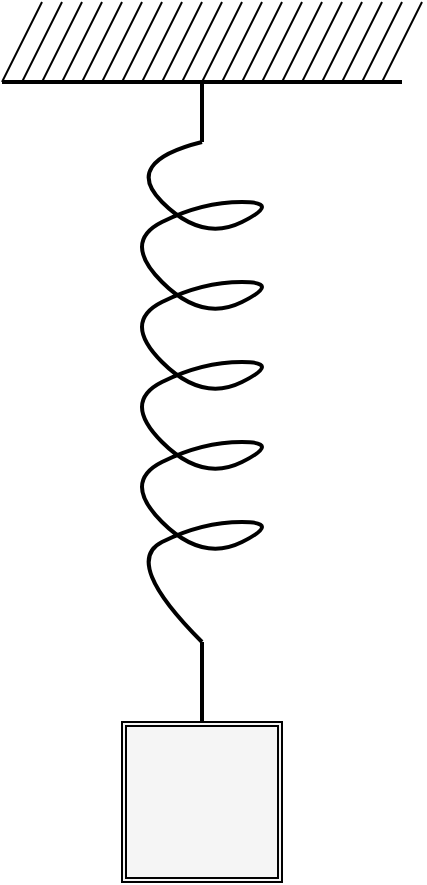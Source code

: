 <mxfile version="15.7.3" type="device"><diagram id="TuI75dplYqJVOCwYHk16" name="Seite-1"><mxGraphModel dx="786" dy="534" grid="1" gridSize="10" guides="1" tooltips="1" connect="1" arrows="1" fold="1" page="1" pageScale="1" pageWidth="827" pageHeight="1169" math="0" shadow="0"><root><mxCell id="0"/><mxCell id="1" parent="0"/><mxCell id="ltAyfxrHnYwkshvJ-idB-1" value="" style="endArrow=none;html=1;rounded=0;strokeWidth=2;" edge="1" parent="1"><mxGeometry width="50" height="50" relative="1" as="geometry"><mxPoint x="320" y="160" as="sourcePoint"/><mxPoint x="520" y="160" as="targetPoint"/></mxGeometry></mxCell><mxCell id="ltAyfxrHnYwkshvJ-idB-2" value="" style="endArrow=none;html=1;rounded=0;strokeWidth=1;" edge="1" parent="1"><mxGeometry width="50" height="50" relative="1" as="geometry"><mxPoint x="320" y="160" as="sourcePoint"/><mxPoint x="340" y="120" as="targetPoint"/></mxGeometry></mxCell><mxCell id="ltAyfxrHnYwkshvJ-idB-3" value="" style="endArrow=none;html=1;rounded=0;strokeWidth=1;" edge="1" parent="1"><mxGeometry width="50" height="50" relative="1" as="geometry"><mxPoint x="330" y="160" as="sourcePoint"/><mxPoint x="350" y="120" as="targetPoint"/></mxGeometry></mxCell><mxCell id="ltAyfxrHnYwkshvJ-idB-4" value="" style="endArrow=none;html=1;rounded=0;strokeWidth=1;" edge="1" parent="1"><mxGeometry width="50" height="50" relative="1" as="geometry"><mxPoint x="340" y="160" as="sourcePoint"/><mxPoint x="360" y="120" as="targetPoint"/></mxGeometry></mxCell><mxCell id="ltAyfxrHnYwkshvJ-idB-5" value="" style="endArrow=none;html=1;rounded=0;strokeWidth=1;" edge="1" parent="1"><mxGeometry width="50" height="50" relative="1" as="geometry"><mxPoint x="350" y="160" as="sourcePoint"/><mxPoint x="370" y="120" as="targetPoint"/></mxGeometry></mxCell><mxCell id="ltAyfxrHnYwkshvJ-idB-6" value="" style="endArrow=none;html=1;rounded=0;strokeWidth=1;" edge="1" parent="1"><mxGeometry width="50" height="50" relative="1" as="geometry"><mxPoint x="360" y="160" as="sourcePoint"/><mxPoint x="380" y="120" as="targetPoint"/></mxGeometry></mxCell><mxCell id="ltAyfxrHnYwkshvJ-idB-7" value="" style="endArrow=none;html=1;rounded=0;strokeWidth=1;" edge="1" parent="1"><mxGeometry width="50" height="50" relative="1" as="geometry"><mxPoint x="370" y="160" as="sourcePoint"/><mxPoint x="390" y="120" as="targetPoint"/></mxGeometry></mxCell><mxCell id="ltAyfxrHnYwkshvJ-idB-8" value="" style="endArrow=none;html=1;rounded=0;strokeWidth=1;" edge="1" parent="1"><mxGeometry width="50" height="50" relative="1" as="geometry"><mxPoint x="380" y="160" as="sourcePoint"/><mxPoint x="400" y="120" as="targetPoint"/></mxGeometry></mxCell><mxCell id="ltAyfxrHnYwkshvJ-idB-9" value="" style="endArrow=none;html=1;rounded=0;strokeWidth=1;" edge="1" parent="1"><mxGeometry width="50" height="50" relative="1" as="geometry"><mxPoint x="390" y="160" as="sourcePoint"/><mxPoint x="410" y="120" as="targetPoint"/></mxGeometry></mxCell><mxCell id="ltAyfxrHnYwkshvJ-idB-10" value="" style="endArrow=none;html=1;rounded=0;strokeWidth=1;" edge="1" parent="1"><mxGeometry width="50" height="50" relative="1" as="geometry"><mxPoint x="400" y="160" as="sourcePoint"/><mxPoint x="420" y="120" as="targetPoint"/></mxGeometry></mxCell><mxCell id="ltAyfxrHnYwkshvJ-idB-11" value="" style="endArrow=none;html=1;rounded=0;strokeWidth=1;" edge="1" parent="1"><mxGeometry width="50" height="50" relative="1" as="geometry"><mxPoint x="410" y="160" as="sourcePoint"/><mxPoint x="430" y="120" as="targetPoint"/></mxGeometry></mxCell><mxCell id="ltAyfxrHnYwkshvJ-idB-12" value="" style="endArrow=none;html=1;rounded=0;strokeWidth=1;" edge="1" parent="1"><mxGeometry width="50" height="50" relative="1" as="geometry"><mxPoint x="420" y="160" as="sourcePoint"/><mxPoint x="440" y="120" as="targetPoint"/></mxGeometry></mxCell><mxCell id="ltAyfxrHnYwkshvJ-idB-13" value="" style="endArrow=none;html=1;rounded=0;strokeWidth=1;" edge="1" parent="1"><mxGeometry width="50" height="50" relative="1" as="geometry"><mxPoint x="430" y="160" as="sourcePoint"/><mxPoint x="450" y="120" as="targetPoint"/></mxGeometry></mxCell><mxCell id="ltAyfxrHnYwkshvJ-idB-14" value="" style="endArrow=none;html=1;rounded=0;strokeWidth=1;" edge="1" parent="1"><mxGeometry width="50" height="50" relative="1" as="geometry"><mxPoint x="440" y="160" as="sourcePoint"/><mxPoint x="460" y="120" as="targetPoint"/></mxGeometry></mxCell><mxCell id="ltAyfxrHnYwkshvJ-idB-15" value="" style="endArrow=none;html=1;rounded=0;strokeWidth=1;" edge="1" parent="1"><mxGeometry width="50" height="50" relative="1" as="geometry"><mxPoint x="450" y="160" as="sourcePoint"/><mxPoint x="470" y="120" as="targetPoint"/></mxGeometry></mxCell><mxCell id="ltAyfxrHnYwkshvJ-idB-16" value="" style="endArrow=none;html=1;rounded=0;strokeWidth=1;" edge="1" parent="1"><mxGeometry width="50" height="50" relative="1" as="geometry"><mxPoint x="460" y="160" as="sourcePoint"/><mxPoint x="480" y="120" as="targetPoint"/></mxGeometry></mxCell><mxCell id="ltAyfxrHnYwkshvJ-idB-17" value="" style="endArrow=none;html=1;rounded=0;strokeWidth=1;" edge="1" parent="1"><mxGeometry width="50" height="50" relative="1" as="geometry"><mxPoint x="470" y="160" as="sourcePoint"/><mxPoint x="490" y="120" as="targetPoint"/><Array as="points"><mxPoint x="490" y="120"/></Array></mxGeometry></mxCell><mxCell id="ltAyfxrHnYwkshvJ-idB-18" value="" style="endArrow=none;html=1;rounded=0;strokeWidth=1;" edge="1" parent="1"><mxGeometry width="50" height="50" relative="1" as="geometry"><mxPoint x="480" y="160" as="sourcePoint"/><mxPoint x="500" y="120" as="targetPoint"/></mxGeometry></mxCell><mxCell id="ltAyfxrHnYwkshvJ-idB-19" value="" style="endArrow=none;html=1;rounded=0;strokeWidth=1;" edge="1" parent="1"><mxGeometry width="50" height="50" relative="1" as="geometry"><mxPoint x="490" y="160" as="sourcePoint"/><mxPoint x="510" y="120" as="targetPoint"/><Array as="points"><mxPoint x="510" y="120"/></Array></mxGeometry></mxCell><mxCell id="ltAyfxrHnYwkshvJ-idB-20" value="" style="endArrow=none;html=1;rounded=0;strokeWidth=1;" edge="1" parent="1"><mxGeometry width="50" height="50" relative="1" as="geometry"><mxPoint x="500" y="160" as="sourcePoint"/><mxPoint x="520" y="120" as="targetPoint"/></mxGeometry></mxCell><mxCell id="ltAyfxrHnYwkshvJ-idB-21" value="" style="endArrow=none;html=1;rounded=0;strokeWidth=1;" edge="1" parent="1"><mxGeometry width="50" height="50" relative="1" as="geometry"><mxPoint x="510" y="160" as="sourcePoint"/><mxPoint x="530" y="120" as="targetPoint"/><Array as="points"><mxPoint x="530" y="120"/></Array></mxGeometry></mxCell><mxCell id="ltAyfxrHnYwkshvJ-idB-22" value="" style="endArrow=none;html=1;strokeWidth=2;curved=1;" edge="1" parent="1"><mxGeometry width="50" height="50" relative="1" as="geometry"><mxPoint x="420" y="440" as="sourcePoint"/><mxPoint x="420" y="190" as="targetPoint"/><Array as="points"><mxPoint x="380" y="400"/><mxPoint x="420" y="380"/><mxPoint x="460" y="380"/><mxPoint x="420" y="400"/><mxPoint x="380" y="360"/><mxPoint x="420" y="340"/><mxPoint x="460" y="340"/><mxPoint x="420" y="360"/><mxPoint x="380" y="320"/><mxPoint x="420" y="300"/><mxPoint x="460" y="300"/><mxPoint x="420" y="320"/><mxPoint x="380" y="280"/><mxPoint x="420" y="260"/><mxPoint x="460" y="260"/><mxPoint x="420" y="280"/><mxPoint x="380" y="240"/><mxPoint x="420" y="220"/><mxPoint x="460" y="220"/><mxPoint x="420" y="240"/><mxPoint x="380" y="200"/></Array></mxGeometry></mxCell><mxCell id="ltAyfxrHnYwkshvJ-idB-23" value="" style="endArrow=none;html=1;strokeWidth=2;curved=1;" edge="1" parent="1"><mxGeometry width="50" height="50" relative="1" as="geometry"><mxPoint x="420" y="190" as="sourcePoint"/><mxPoint x="420" y="160" as="targetPoint"/></mxGeometry></mxCell><mxCell id="ltAyfxrHnYwkshvJ-idB-24" value="" style="endArrow=none;html=1;strokeWidth=2;curved=1;" edge="1" parent="1" target="ltAyfxrHnYwkshvJ-idB-25"><mxGeometry width="50" height="50" relative="1" as="geometry"><mxPoint x="420" y="440" as="sourcePoint"/><mxPoint x="420" y="480" as="targetPoint"/></mxGeometry></mxCell><mxCell id="ltAyfxrHnYwkshvJ-idB-25" value="" style="shape=ext;double=1;whiteSpace=wrap;html=1;aspect=fixed;fillColor=#f5f5f5;fontColor=#333333;strokeColor=#000000;" vertex="1" parent="1"><mxGeometry x="380" y="480" width="80" height="80" as="geometry"/></mxCell></root></mxGraphModel></diagram></mxfile>